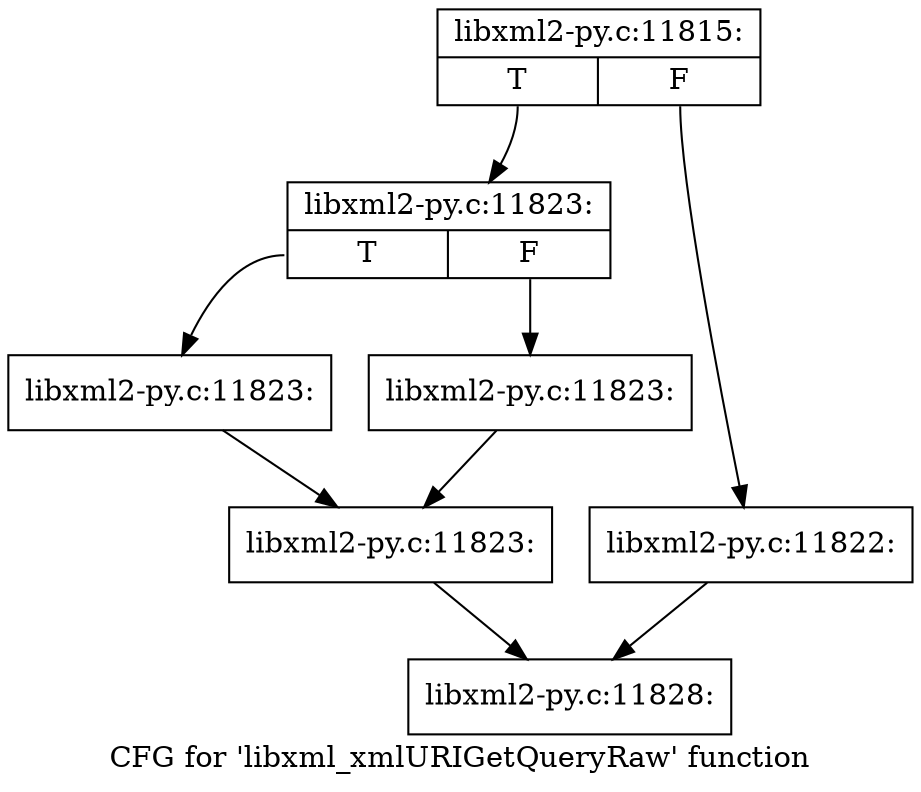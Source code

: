 digraph "CFG for 'libxml_xmlURIGetQueryRaw' function" {
	label="CFG for 'libxml_xmlURIGetQueryRaw' function";

	Node0x46982e0 [shape=record,label="{libxml2-py.c:11815:|{<s0>T|<s1>F}}"];
	Node0x46982e0:s0 -> Node0x46996f0;
	Node0x46982e0:s1 -> Node0x46996a0;
	Node0x46996a0 [shape=record,label="{libxml2-py.c:11822:}"];
	Node0x46996a0 -> Node0x4698560;
	Node0x46996f0 [shape=record,label="{libxml2-py.c:11823:|{<s0>T|<s1>F}}"];
	Node0x46996f0:s0 -> Node0x4699f10;
	Node0x46996f0:s1 -> Node0x4699f60;
	Node0x4699f10 [shape=record,label="{libxml2-py.c:11823:}"];
	Node0x4699f10 -> Node0x4699fb0;
	Node0x4699f60 [shape=record,label="{libxml2-py.c:11823:}"];
	Node0x4699f60 -> Node0x4699fb0;
	Node0x4699fb0 [shape=record,label="{libxml2-py.c:11823:}"];
	Node0x4699fb0 -> Node0x4698560;
	Node0x4698560 [shape=record,label="{libxml2-py.c:11828:}"];
}
